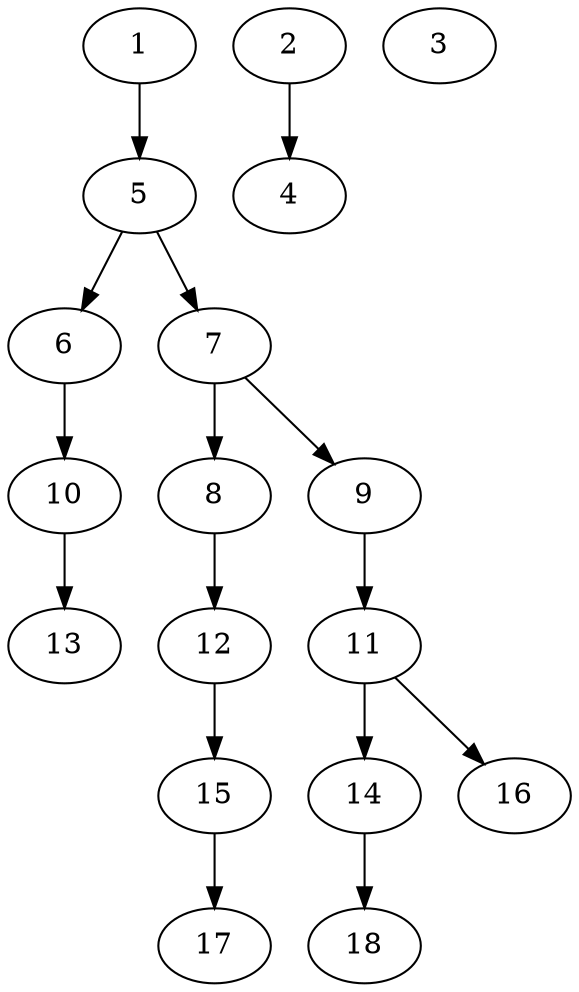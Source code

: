 // DAG (tier=1-easy, mode=data, n=18, ccr=0.300, fat=0.437, density=0.281, regular=0.760, jump=0.008, mindata=1048576, maxdata=8388608)
// DAG automatically generated by daggen at Sun Aug 24 16:33:33 2025
// /home/ermia/Project/Environments/daggen/bin/daggen --dot --ccr 0.300 --fat 0.437 --regular 0.760 --density 0.281 --jump 0.008 --mindata 1048576 --maxdata 8388608 -n 18 
digraph G {
  1 [size="3549237612170303", alpha="0.07", expect_size="1774618806085151"]
  1 -> 5 [size ="121322835279872"]
  2 [size="1693397096759033856", alpha="0.10", expect_size="846698548379516928"]
  2 -> 4 [size ="11365691424768"]
  3 [size="2744201598817932", alpha="0.00", expect_size="1372100799408966"]
  4 [size="5571761337584571", alpha="0.01", expect_size="2785880668792285"]
  5 [size="204141958039118976", alpha="0.09", expect_size="102070979019559488"]
  5 -> 6 [size ="318414119763968"]
  5 -> 7 [size ="318414119763968"]
  6 [size="358710126873741120", alpha="0.03", expect_size="179355063436870560"]
  6 -> 10 [size ="489896082931712"]
  7 [size="1021071166300578688", alpha="0.11", expect_size="510535583150289344"]
  7 -> 8 [size ="433055386828800"]
  7 -> 9 [size ="433055386828800"]
  8 [size="48977759973050155008", alpha="0.15", expect_size="24488879986525077504"]
  8 -> 12 [size ="107091729580032"]
  9 [size="8282075195299788", alpha="0.10", expect_size="4141037597649894"]
  9 -> 11 [size ="164625593139200"]
  10 [size="568303122788362624", alpha="0.02", expect_size="284151561394181312"]
  10 -> 13 [size ="371858302042112"]
  11 [size="10265106347531640", alpha="0.10", expect_size="5132553173765820"]
  11 -> 14 [size ="404142002536448"]
  11 -> 16 [size ="404142002536448"]
  12 [size="106917571407642624000", alpha="0.04", expect_size="53458785703821312000"]
  12 -> 15 [size ="180214353100800"]
  13 [size="1456180235293528", alpha="0.00", expect_size="728090117646764"]
  14 [size="16827050268864818", alpha="0.19", expect_size="8413525134432409"]
  14 -> 18 [size ="19253742796800"]
  15 [size="497391242009377", alpha="0.07", expect_size="248695621004688"]
  15 -> 17 [size ="10959288532992"]
  16 [size="294196387849961472000", alpha="0.05", expect_size="147098193924980736000"]
  17 [size="16918539582813765632", alpha="0.20", expect_size="8459269791406882816"]
  18 [size="14031488788313320", alpha="0.10", expect_size="7015744394156660"]
}